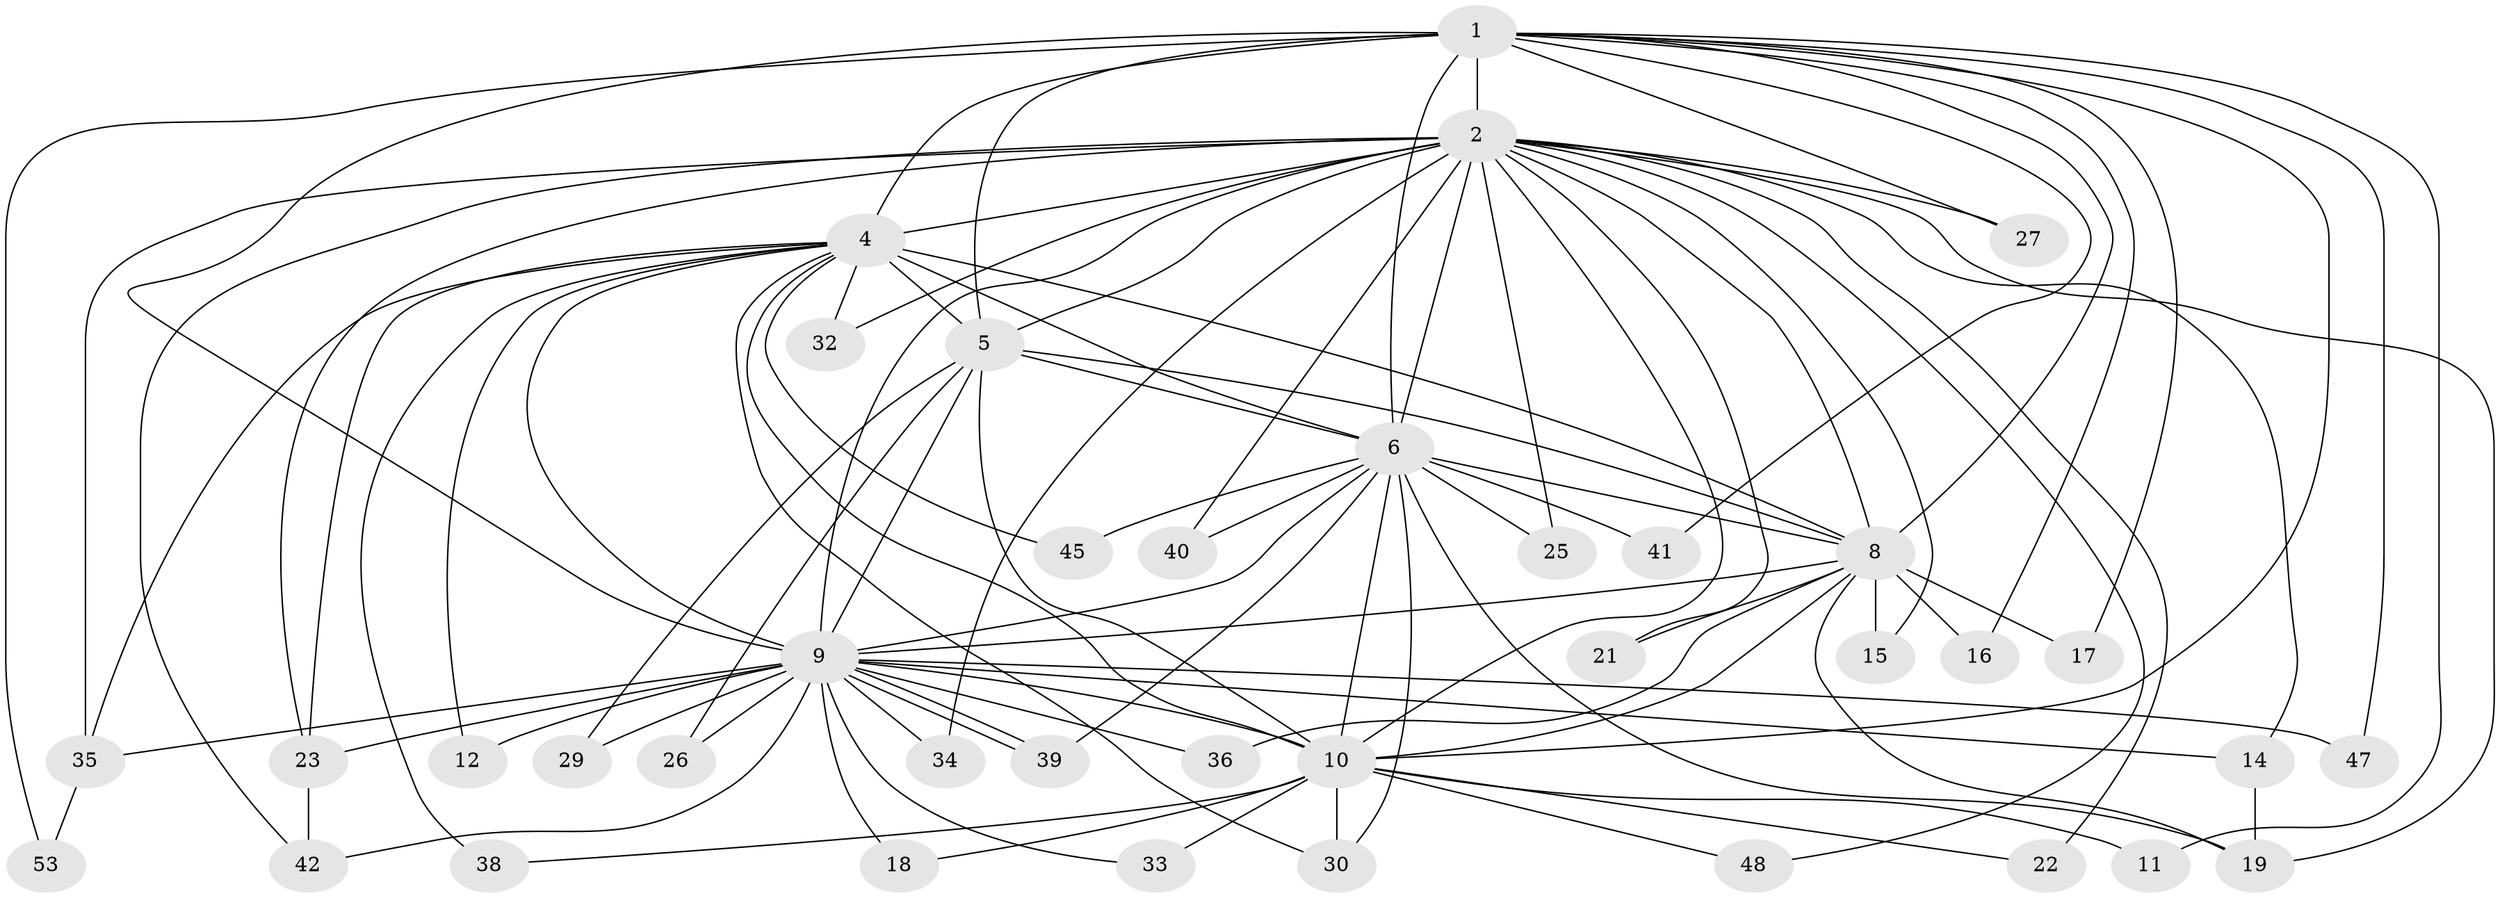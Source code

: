 // Generated by graph-tools (version 1.1) at 2025/23/03/03/25 07:23:43]
// undirected, 38 vertices, 95 edges
graph export_dot {
graph [start="1"]
  node [color=gray90,style=filled];
  1 [super="+3"];
  2 [super="+7"];
  4 [super="+13"];
  5 [super="+28"];
  6 [super="+20"];
  8 [super="+44"];
  9 [super="+31"];
  10 [super="+46"];
  11;
  12;
  14 [super="+43"];
  15;
  16;
  17;
  18;
  19;
  21;
  22 [super="+24"];
  23 [super="+37"];
  25;
  26;
  27;
  29;
  30 [super="+50"];
  32;
  33;
  34;
  35 [super="+51"];
  36;
  38;
  39 [super="+52"];
  40;
  41;
  42 [super="+49"];
  45;
  47;
  48;
  53;
  1 -- 2 [weight=4];
  1 -- 4 [weight=2];
  1 -- 5 [weight=2];
  1 -- 6 [weight=2];
  1 -- 8 [weight=2];
  1 -- 9 [weight=2];
  1 -- 10 [weight=3];
  1 -- 16;
  1 -- 17;
  1 -- 41;
  1 -- 47;
  1 -- 11;
  1 -- 53;
  1 -- 27;
  2 -- 4 [weight=2];
  2 -- 5 [weight=2];
  2 -- 6 [weight=2];
  2 -- 8 [weight=2];
  2 -- 9 [weight=2];
  2 -- 10 [weight=2];
  2 -- 14;
  2 -- 15;
  2 -- 19;
  2 -- 21;
  2 -- 22 [weight=2];
  2 -- 25;
  2 -- 27;
  2 -- 32;
  2 -- 34;
  2 -- 35;
  2 -- 40;
  2 -- 48;
  2 -- 23;
  2 -- 42;
  4 -- 5 [weight=2];
  4 -- 6;
  4 -- 8 [weight=2];
  4 -- 9;
  4 -- 10;
  4 -- 12;
  4 -- 23;
  4 -- 32;
  4 -- 38;
  4 -- 45;
  4 -- 35;
  4 -- 30;
  5 -- 6;
  5 -- 8;
  5 -- 9;
  5 -- 10 [weight=2];
  5 -- 26;
  5 -- 29;
  6 -- 8;
  6 -- 9;
  6 -- 10;
  6 -- 25;
  6 -- 30;
  6 -- 19;
  6 -- 40;
  6 -- 41;
  6 -- 45;
  6 -- 39;
  8 -- 9 [weight=2];
  8 -- 10;
  8 -- 15;
  8 -- 16;
  8 -- 17;
  8 -- 19;
  8 -- 21;
  8 -- 36;
  9 -- 10;
  9 -- 12;
  9 -- 14;
  9 -- 18;
  9 -- 23;
  9 -- 26;
  9 -- 29;
  9 -- 33;
  9 -- 34;
  9 -- 35;
  9 -- 36;
  9 -- 39;
  9 -- 39;
  9 -- 42;
  9 -- 47;
  10 -- 11;
  10 -- 18;
  10 -- 22;
  10 -- 30;
  10 -- 33;
  10 -- 38;
  10 -- 48;
  14 -- 19;
  23 -- 42;
  35 -- 53;
}
